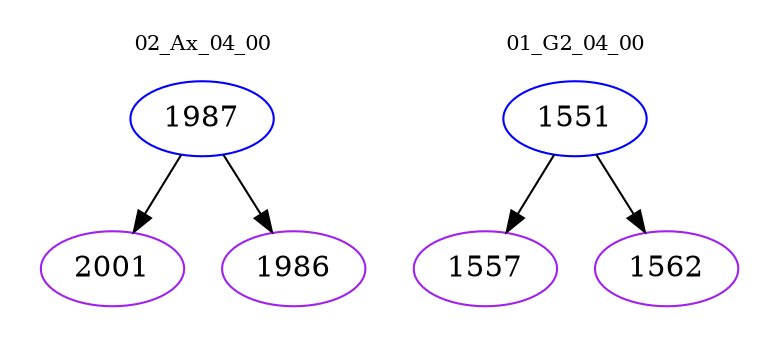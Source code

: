 digraph{
subgraph cluster_0 {
color = white
label = "02_Ax_04_00";
fontsize=10;
T0_1987 [label="1987", color="blue"]
T0_1987 -> T0_2001 [color="black"]
T0_2001 [label="2001", color="purple"]
T0_1987 -> T0_1986 [color="black"]
T0_1986 [label="1986", color="purple"]
}
subgraph cluster_1 {
color = white
label = "01_G2_04_00";
fontsize=10;
T1_1551 [label="1551", color="blue"]
T1_1551 -> T1_1557 [color="black"]
T1_1557 [label="1557", color="purple"]
T1_1551 -> T1_1562 [color="black"]
T1_1562 [label="1562", color="purple"]
}
}
